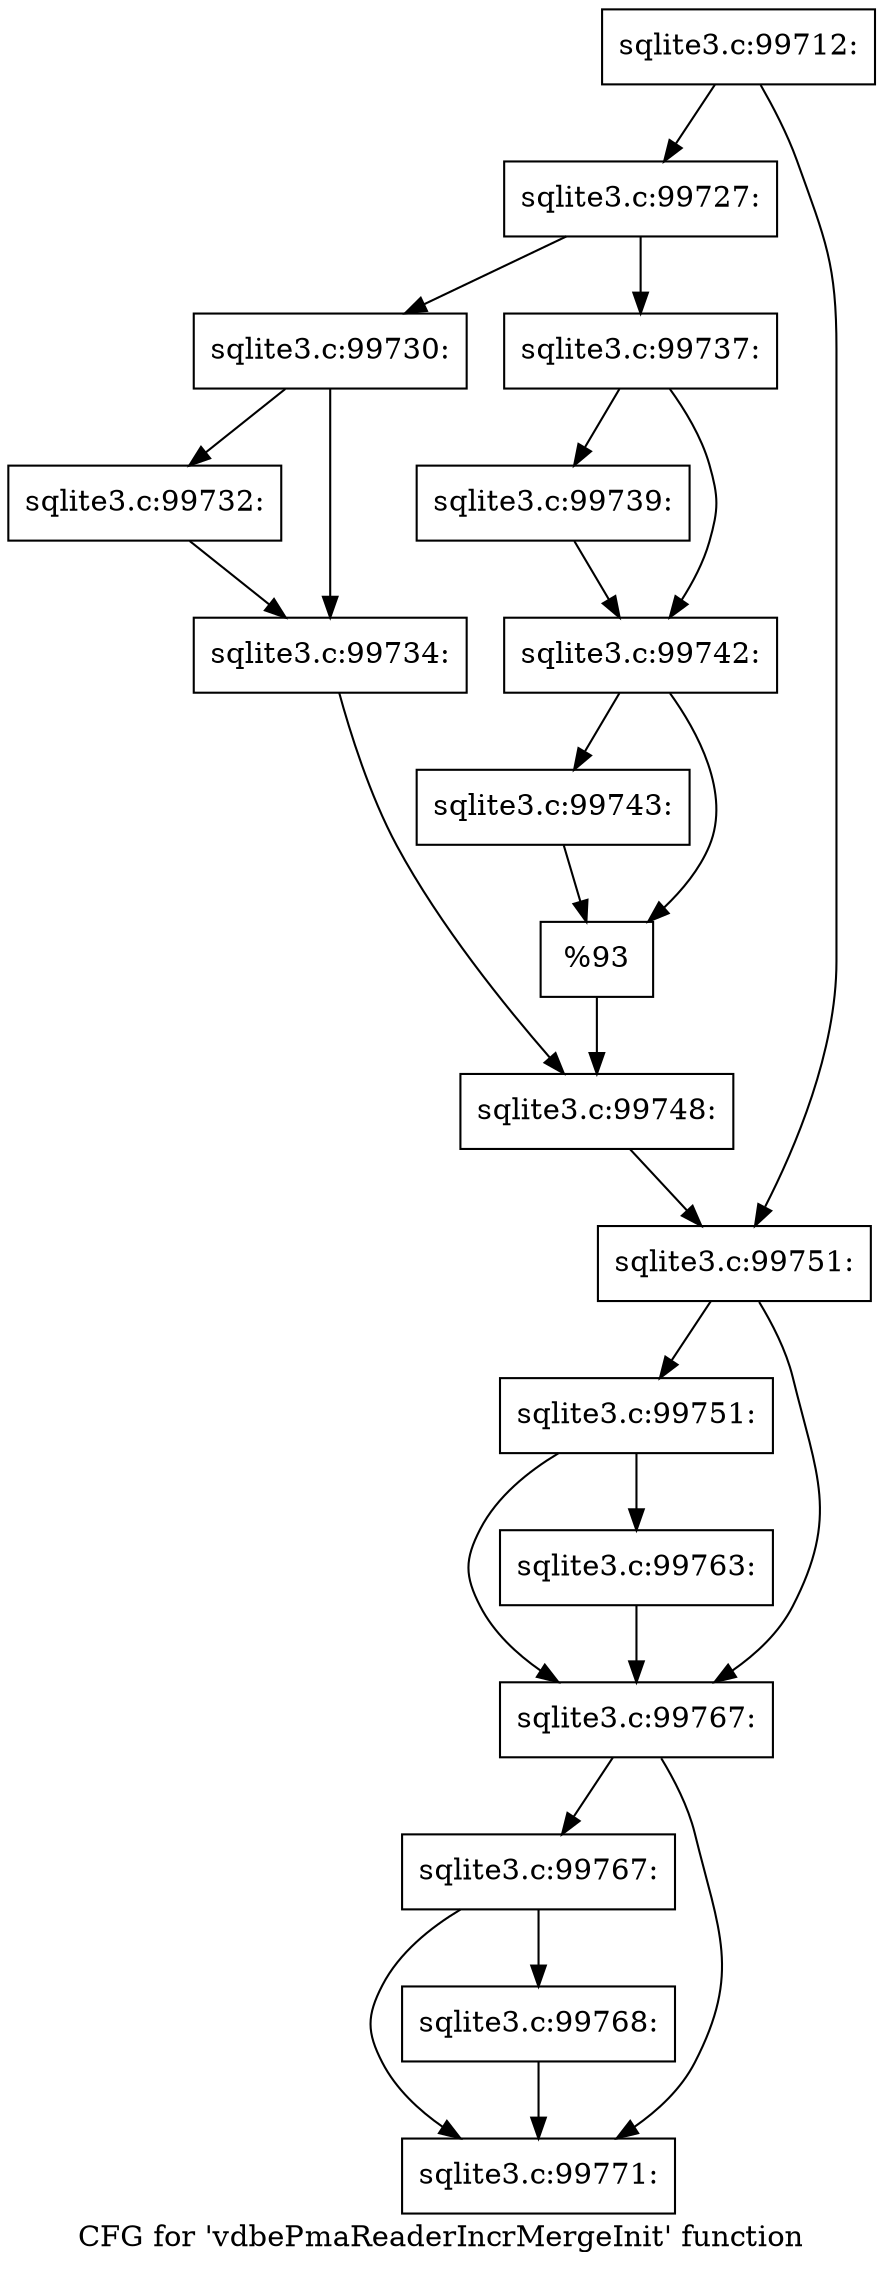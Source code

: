 digraph "CFG for 'vdbePmaReaderIncrMergeInit' function" {
	label="CFG for 'vdbePmaReaderIncrMergeInit' function";

	Node0x55c0f516c540 [shape=record,label="{sqlite3.c:99712:}"];
	Node0x55c0f516c540 -> Node0x55c0f7855d70;
	Node0x55c0f516c540 -> Node0x55c0f7855dc0;
	Node0x55c0f7855d70 [shape=record,label="{sqlite3.c:99727:}"];
	Node0x55c0f7855d70 -> Node0x55c0f78566e0;
	Node0x55c0f7855d70 -> Node0x55c0f7856780;
	Node0x55c0f78566e0 [shape=record,label="{sqlite3.c:99730:}"];
	Node0x55c0f78566e0 -> Node0x55c0f7857370;
	Node0x55c0f78566e0 -> Node0x55c0f78573c0;
	Node0x55c0f7857370 [shape=record,label="{sqlite3.c:99732:}"];
	Node0x55c0f7857370 -> Node0x55c0f78573c0;
	Node0x55c0f78573c0 [shape=record,label="{sqlite3.c:99734:}"];
	Node0x55c0f78573c0 -> Node0x55c0f7856730;
	Node0x55c0f7856780 [shape=record,label="{sqlite3.c:99737:}"];
	Node0x55c0f7856780 -> Node0x55c0f78580f0;
	Node0x55c0f7856780 -> Node0x55c0f7858140;
	Node0x55c0f78580f0 [shape=record,label="{sqlite3.c:99739:}"];
	Node0x55c0f78580f0 -> Node0x55c0f7858140;
	Node0x55c0f7858140 [shape=record,label="{sqlite3.c:99742:}"];
	Node0x55c0f7858140 -> Node0x55c0f7859410;
	Node0x55c0f7858140 -> Node0x55c0f7859460;
	Node0x55c0f7859410 [shape=record,label="{sqlite3.c:99743:}"];
	Node0x55c0f7859410 -> Node0x55c0f7859460;
	Node0x55c0f7859460 [shape=record,label="{%93}"];
	Node0x55c0f7859460 -> Node0x55c0f7856730;
	Node0x55c0f7856730 [shape=record,label="{sqlite3.c:99748:}"];
	Node0x55c0f7856730 -> Node0x55c0f7855dc0;
	Node0x55c0f7855dc0 [shape=record,label="{sqlite3.c:99751:}"];
	Node0x55c0f7855dc0 -> Node0x55c0f785ad50;
	Node0x55c0f7855dc0 -> Node0x55c0f785ad00;
	Node0x55c0f785ad50 [shape=record,label="{sqlite3.c:99751:}"];
	Node0x55c0f785ad50 -> Node0x55c0f785acb0;
	Node0x55c0f785ad50 -> Node0x55c0f785ad00;
	Node0x55c0f785acb0 [shape=record,label="{sqlite3.c:99763:}"];
	Node0x55c0f785acb0 -> Node0x55c0f785ad00;
	Node0x55c0f785ad00 [shape=record,label="{sqlite3.c:99767:}"];
	Node0x55c0f785ad00 -> Node0x55c0f785b890;
	Node0x55c0f785ad00 -> Node0x55c0f785b840;
	Node0x55c0f785b890 [shape=record,label="{sqlite3.c:99767:}"];
	Node0x55c0f785b890 -> Node0x55c0f785b7f0;
	Node0x55c0f785b890 -> Node0x55c0f785b840;
	Node0x55c0f785b7f0 [shape=record,label="{sqlite3.c:99768:}"];
	Node0x55c0f785b7f0 -> Node0x55c0f785b840;
	Node0x55c0f785b840 [shape=record,label="{sqlite3.c:99771:}"];
}
